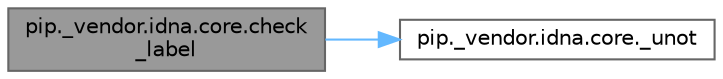 digraph "pip._vendor.idna.core.check_label"
{
 // LATEX_PDF_SIZE
  bgcolor="transparent";
  edge [fontname=Helvetica,fontsize=10,labelfontname=Helvetica,labelfontsize=10];
  node [fontname=Helvetica,fontsize=10,shape=box,height=0.2,width=0.4];
  rankdir="LR";
  Node1 [id="Node000001",label="pip._vendor.idna.core.check\l_label",height=0.2,width=0.4,color="gray40", fillcolor="grey60", style="filled", fontcolor="black",tooltip=" "];
  Node1 -> Node2 [id="edge1_Node000001_Node000002",color="steelblue1",style="solid",tooltip=" "];
  Node2 [id="Node000002",label="pip._vendor.idna.core._unot",height=0.2,width=0.4,color="grey40", fillcolor="white", style="filled",URL="$namespacepip_1_1__vendor_1_1idna_1_1core.html#acf2a7a45064741569c5439028934a094",tooltip=" "];
}
